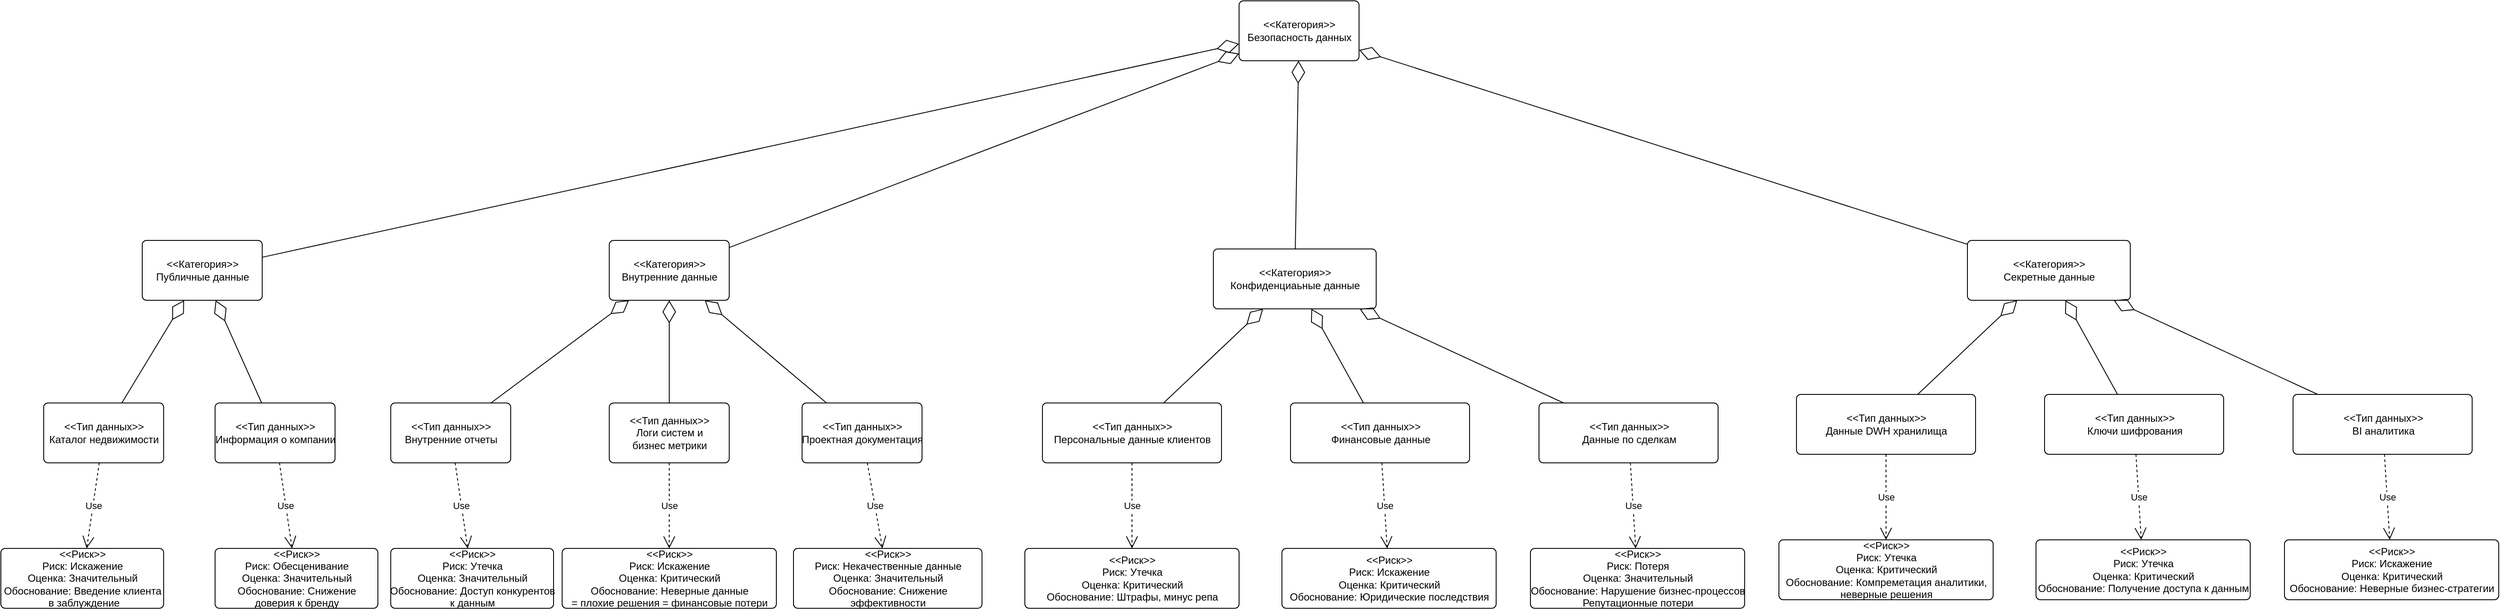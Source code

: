 <mxfile version="20.8.16" type="device"><diagram name="Страница 1" id="jMsG55euEnpvGVKk4Imd"><mxGraphModel dx="1200" dy="775" grid="1" gridSize="10" guides="1" tooltips="1" connect="1" arrows="1" fold="1" page="1" pageScale="1" pageWidth="827" pageHeight="1169" math="0" shadow="0"><root><mxCell id="0"/><mxCell id="1" parent="0"/><mxCell id="2SXcH02CcNR0hw2oJq0D-16" value="" style="endArrow=diamondThin;endFill=0;endSize=24;html=1;rounded=0;" edge="1" parent="1" source="2SXcH02CcNR0hw2oJq0D-24" target="2SXcH02CcNR0hw2oJq0D-23"><mxGeometry width="160" relative="1" as="geometry"><mxPoint x="325.172" y="240" as="sourcePoint"/><mxPoint x="423.571" y="320" as="targetPoint"/></mxGeometry></mxCell><mxCell id="2SXcH02CcNR0hw2oJq0D-17" value="" style="endArrow=diamondThin;endFill=0;endSize=24;html=1;rounded=0;" edge="1" parent="1" source="2SXcH02CcNR0hw2oJq0D-28" target="2SXcH02CcNR0hw2oJq0D-24"><mxGeometry width="160" relative="1" as="geometry"><mxPoint x="220.69" y="100" as="sourcePoint"/><mxPoint x="270.714" y="180" as="targetPoint"/></mxGeometry></mxCell><mxCell id="2SXcH02CcNR0hw2oJq0D-18" value="" style="endArrow=diamondThin;endFill=0;endSize=24;html=1;rounded=0;startArrow=none;" edge="1" parent="1" source="2SXcH02CcNR0hw2oJq0D-26" target="2SXcH02CcNR0hw2oJq0D-24"><mxGeometry width="160" relative="1" as="geometry"><mxPoint x="379.31" y="100" as="sourcePoint"/><mxPoint x="313.571" y="180" as="targetPoint"/></mxGeometry></mxCell><mxCell id="2SXcH02CcNR0hw2oJq0D-19" value="Use" style="endArrow=open;endSize=12;dashed=1;html=1;rounded=0;" edge="1" parent="1" source="2SXcH02CcNR0hw2oJq0D-28" target="2SXcH02CcNR0hw2oJq0D-31"><mxGeometry width="160" relative="1" as="geometry"><mxPoint x="200" y="40" as="sourcePoint"/><mxPoint x="200" y="-70" as="targetPoint"/></mxGeometry></mxCell><mxCell id="2SXcH02CcNR0hw2oJq0D-20" value="Use" style="endArrow=open;endSize=12;dashed=1;html=1;rounded=0;" edge="1" parent="1" source="2SXcH02CcNR0hw2oJq0D-26" target="2SXcH02CcNR0hw2oJq0D-32"><mxGeometry width="160" relative="1" as="geometry"><mxPoint x="400" y="40" as="sourcePoint"/><mxPoint x="210" y="-60" as="targetPoint"/></mxGeometry></mxCell><mxCell id="2SXcH02CcNR0hw2oJq0D-22" value="" style="endArrow=diamondThin;endFill=0;endSize=24;html=1;rounded=0;" edge="1" parent="1" source="2SXcH02CcNR0hw2oJq0D-25" target="2SXcH02CcNR0hw2oJq0D-23"><mxGeometry width="160" relative="1" as="geometry"><mxPoint x="586.897" y="240" as="sourcePoint"/><mxPoint x="494.286" y="320" as="targetPoint"/><Array as="points"/></mxGeometry></mxCell><mxCell id="2SXcH02CcNR0hw2oJq0D-23" value="&amp;lt;&amp;lt;Категория&amp;gt;&amp;gt;&lt;br&gt;Безопасность данных" style="html=1;align=center;verticalAlign=middle;rounded=1;absoluteArcSize=1;arcSize=10;dashed=0;" vertex="1" parent="1"><mxGeometry x="1460" y="210" width="140" height="70" as="geometry"/></mxCell><mxCell id="2SXcH02CcNR0hw2oJq0D-24" value="&amp;lt;&amp;lt;Категория&amp;gt;&amp;gt;&lt;br&gt;Публичные данные" style="html=1;align=center;verticalAlign=middle;rounded=1;absoluteArcSize=1;arcSize=10;dashed=0;" vertex="1" parent="1"><mxGeometry x="180" y="490" width="140" height="70" as="geometry"/></mxCell><mxCell id="2SXcH02CcNR0hw2oJq0D-25" value="&amp;lt;&amp;lt;Категория&amp;gt;&amp;gt;&lt;br&gt;Внутренние данные" style="html=1;align=center;verticalAlign=middle;rounded=1;absoluteArcSize=1;arcSize=10;dashed=0;" vertex="1" parent="1"><mxGeometry x="725" y="490" width="140" height="70" as="geometry"/></mxCell><mxCell id="2SXcH02CcNR0hw2oJq0D-27" value="" style="endArrow=none;endFill=0;endSize=24;html=1;rounded=0;" edge="1" parent="1" target="2SXcH02CcNR0hw2oJq0D-26"><mxGeometry width="160" relative="1" as="geometry"><mxPoint x="314.31" y="740" as="sourcePoint"/><mxPoint x="259.138" y="820" as="targetPoint"/></mxGeometry></mxCell><mxCell id="2SXcH02CcNR0hw2oJq0D-26" value="&amp;lt;&amp;lt;Тип данных&amp;gt;&amp;gt;&lt;br&gt;Информация о компании" style="html=1;align=center;verticalAlign=middle;rounded=1;absoluteArcSize=1;arcSize=10;dashed=0;" vertex="1" parent="1"><mxGeometry x="265" y="680" width="140" height="70" as="geometry"/></mxCell><mxCell id="2SXcH02CcNR0hw2oJq0D-28" value="&amp;lt;&amp;lt;Тип данных&amp;gt;&amp;gt;&lt;br&gt;Каталог недвижимости" style="html=1;align=center;verticalAlign=middle;rounded=1;absoluteArcSize=1;arcSize=10;dashed=0;" vertex="1" parent="1"><mxGeometry x="65" y="680" width="140" height="70" as="geometry"/></mxCell><mxCell id="2SXcH02CcNR0hw2oJq0D-29" value="&amp;lt;&amp;lt;Тип данных&amp;gt;&amp;gt;&lt;br&gt;Логи систем и &lt;br&gt;бизнес метрики" style="html=1;align=center;verticalAlign=middle;rounded=1;absoluteArcSize=1;arcSize=10;dashed=0;" vertex="1" parent="1"><mxGeometry x="725" y="680" width="140" height="70" as="geometry"/></mxCell><mxCell id="2SXcH02CcNR0hw2oJq0D-30" value="&amp;lt;&amp;lt;Тип данных&amp;gt;&amp;gt;&lt;br&gt;Внутренние отчеты" style="html=1;align=center;verticalAlign=middle;rounded=1;absoluteArcSize=1;arcSize=10;dashed=0;" vertex="1" parent="1"><mxGeometry x="470" y="680" width="140" height="70" as="geometry"/></mxCell><mxCell id="2SXcH02CcNR0hw2oJq0D-31" value="&amp;lt;&amp;lt;Риск&amp;gt;&amp;gt;&lt;br&gt;Риск: Искажение&lt;br&gt;Оценка: Значительный&lt;br&gt;Обоснование: Введение клиента&lt;br&gt;&amp;nbsp;в заблуждение" style="html=1;align=center;verticalAlign=middle;rounded=1;absoluteArcSize=1;arcSize=10;dashed=0;" vertex="1" parent="1"><mxGeometry x="15" y="850" width="190" height="70" as="geometry"/></mxCell><mxCell id="2SXcH02CcNR0hw2oJq0D-32" value="&amp;lt;&amp;lt;Риск&amp;gt;&amp;gt;&lt;br&gt;Риск:&amp;nbsp;Обесценивание&lt;br&gt;Оценка: Значительный&lt;br&gt;Обоснование: Снижение &lt;br&gt;доверия к бренду" style="html=1;align=center;verticalAlign=middle;rounded=1;absoluteArcSize=1;arcSize=10;dashed=0;" vertex="1" parent="1"><mxGeometry x="265" y="850" width="190" height="70" as="geometry"/></mxCell><mxCell id="2SXcH02CcNR0hw2oJq0D-33" value="" style="endArrow=diamondThin;endFill=0;endSize=24;html=1;rounded=0;" edge="1" parent="1" source="2SXcH02CcNR0hw2oJq0D-30" target="2SXcH02CcNR0hw2oJq0D-25"><mxGeometry width="160" relative="1" as="geometry"><mxPoint x="677" y="250" as="sourcePoint"/><mxPoint x="533" y="330" as="targetPoint"/></mxGeometry></mxCell><mxCell id="2SXcH02CcNR0hw2oJq0D-34" value="" style="endArrow=diamondThin;endFill=0;endSize=24;html=1;rounded=0;" edge="1" parent="1" source="2SXcH02CcNR0hw2oJq0D-29" target="2SXcH02CcNR0hw2oJq0D-25"><mxGeometry width="160" relative="1" as="geometry"><mxPoint x="645" y="120" as="sourcePoint"/><mxPoint x="705" y="180" as="targetPoint"/></mxGeometry></mxCell><mxCell id="2SXcH02CcNR0hw2oJq0D-35" value="&amp;lt;&amp;lt;Риск&amp;gt;&amp;gt;&lt;br&gt;Риск:&amp;nbsp;Утечка&lt;br&gt;Оценка: Значительный&lt;br&gt;Обоснование: Доступ конкурентов &lt;br&gt;к данным" style="html=1;align=center;verticalAlign=middle;rounded=1;absoluteArcSize=1;arcSize=10;dashed=0;" vertex="1" parent="1"><mxGeometry x="470" y="850" width="190" height="70" as="geometry"/></mxCell><mxCell id="2SXcH02CcNR0hw2oJq0D-36" value="Use" style="endArrow=open;endSize=12;dashed=1;html=1;rounded=0;" edge="1" parent="1" source="2SXcH02CcNR0hw2oJq0D-30" target="2SXcH02CcNR0hw2oJq0D-35"><mxGeometry width="160" relative="1" as="geometry"><mxPoint x="410" y="50" as="sourcePoint"/><mxPoint x="410" y="-70" as="targetPoint"/></mxGeometry></mxCell><mxCell id="2SXcH02CcNR0hw2oJq0D-37" value="&amp;lt;&amp;lt;Риск&amp;gt;&amp;gt;&lt;br&gt;Риск:&amp;nbsp;Искажение&lt;br&gt;Оценка: Критический&lt;br&gt;Обоснование: Неверные данные &lt;br&gt;= плохие решения = финансовые потери" style="html=1;align=center;verticalAlign=middle;rounded=1;absoluteArcSize=1;arcSize=10;dashed=0;" vertex="1" parent="1"><mxGeometry x="670" y="850" width="250" height="70" as="geometry"/></mxCell><mxCell id="2SXcH02CcNR0hw2oJq0D-38" value="Use" style="endArrow=open;endSize=12;dashed=1;html=1;rounded=0;" edge="1" parent="1" source="2SXcH02CcNR0hw2oJq0D-39" target="2SXcH02CcNR0hw2oJq0D-40"><mxGeometry width="160" relative="1" as="geometry"><mxPoint x="555.147" y="760" as="sourcePoint"/><mxPoint x="569.853" y="860" as="targetPoint"/></mxGeometry></mxCell><mxCell id="2SXcH02CcNR0hw2oJq0D-39" value="&amp;lt;&amp;lt;Тип данных&amp;gt;&amp;gt;&lt;br&gt;Проектная документация" style="html=1;align=center;verticalAlign=middle;rounded=1;absoluteArcSize=1;arcSize=10;dashed=0;" vertex="1" parent="1"><mxGeometry x="950" y="680" width="140" height="70" as="geometry"/></mxCell><mxCell id="2SXcH02CcNR0hw2oJq0D-40" value="&amp;lt;&amp;lt;Риск&amp;gt;&amp;gt;&lt;br&gt;Риск:&amp;nbsp;Некачественные данные&lt;br&gt;Оценка: Значительный&lt;br&gt;Обоснование: Снижение &lt;br&gt;эффективности" style="html=1;align=center;verticalAlign=middle;rounded=1;absoluteArcSize=1;arcSize=10;dashed=0;" vertex="1" parent="1"><mxGeometry x="940" y="850" width="220" height="70" as="geometry"/></mxCell><mxCell id="2SXcH02CcNR0hw2oJq0D-41" value="Use" style="endArrow=open;endSize=12;dashed=1;html=1;rounded=0;" edge="1" parent="1" source="2SXcH02CcNR0hw2oJq0D-29" target="2SXcH02CcNR0hw2oJq0D-37"><mxGeometry width="160" relative="1" as="geometry"><mxPoint x="1025.147" y="760" as="sourcePoint"/><mxPoint x="1039.853" y="860" as="targetPoint"/></mxGeometry></mxCell><mxCell id="2SXcH02CcNR0hw2oJq0D-43" value="" style="endArrow=diamondThin;endFill=0;endSize=24;html=1;rounded=0;" edge="1" parent="1" source="2SXcH02CcNR0hw2oJq0D-39" target="2SXcH02CcNR0hw2oJq0D-25"><mxGeometry width="160" relative="1" as="geometry"><mxPoint x="762.763" y="690" as="sourcePoint"/><mxPoint x="652.237" y="570.0" as="targetPoint"/></mxGeometry></mxCell><mxCell id="2SXcH02CcNR0hw2oJq0D-44" value="&amp;lt;&amp;lt;Категория&amp;gt;&amp;gt;&lt;br&gt;Конфиденциаьные данные" style="html=1;align=center;verticalAlign=middle;rounded=1;absoluteArcSize=1;arcSize=10;dashed=0;" vertex="1" parent="1"><mxGeometry x="1430" y="500" width="190" height="70" as="geometry"/></mxCell><mxCell id="2SXcH02CcNR0hw2oJq0D-45" value="" style="endArrow=diamondThin;endFill=0;endSize=24;html=1;rounded=0;" edge="1" parent="1" source="2SXcH02CcNR0hw2oJq0D-44" target="2SXcH02CcNR0hw2oJq0D-23"><mxGeometry width="160" relative="1" as="geometry"><mxPoint x="738.519" y="500" as="sourcePoint"/><mxPoint x="866.667" y="330" as="targetPoint"/><Array as="points"/></mxGeometry></mxCell><mxCell id="2SXcH02CcNR0hw2oJq0D-46" value="&amp;lt;&amp;lt;Тип данных&amp;gt;&amp;gt;&lt;br&gt;Персональные данные клиентов" style="html=1;align=center;verticalAlign=middle;rounded=1;absoluteArcSize=1;arcSize=10;dashed=0;" vertex="1" parent="1"><mxGeometry x="1230.5" y="680" width="209" height="70" as="geometry"/></mxCell><mxCell id="2SXcH02CcNR0hw2oJq0D-47" value="" style="endArrow=diamondThin;endFill=0;endSize=24;html=1;rounded=0;" edge="1" parent="1" source="2SXcH02CcNR0hw2oJq0D-46" target="2SXcH02CcNR0hw2oJq0D-44"><mxGeometry width="160" relative="1" as="geometry"><mxPoint x="988.553" y="690" as="sourcePoint"/><mxPoint x="846.447" y="570" as="targetPoint"/></mxGeometry></mxCell><mxCell id="2SXcH02CcNR0hw2oJq0D-48" value="&amp;lt;&amp;lt;Риск&amp;gt;&amp;gt;&lt;br&gt;Риск:&amp;nbsp;Утечка&lt;br&gt;Оценка: Критический&lt;br&gt;Обоснование: Штрафы, минус репа" style="html=1;align=center;verticalAlign=middle;rounded=1;absoluteArcSize=1;arcSize=10;dashed=0;" vertex="1" parent="1"><mxGeometry x="1210" y="850" width="250" height="70" as="geometry"/></mxCell><mxCell id="2SXcH02CcNR0hw2oJq0D-49" value="Use" style="endArrow=open;endSize=12;dashed=1;html=1;rounded=0;" edge="1" parent="1" source="2SXcH02CcNR0hw2oJq0D-46" target="2SXcH02CcNR0hw2oJq0D-48"><mxGeometry width="160" relative="1" as="geometry"><mxPoint x="1036.176" y="760" as="sourcePoint"/><mxPoint x="1053.824" y="860" as="targetPoint"/></mxGeometry></mxCell><mxCell id="2SXcH02CcNR0hw2oJq0D-50" value="&amp;lt;&amp;lt;Тип данных&amp;gt;&amp;gt;&lt;br&gt;Финансовые данные" style="html=1;align=center;verticalAlign=middle;rounded=1;absoluteArcSize=1;arcSize=10;dashed=0;" vertex="1" parent="1"><mxGeometry x="1520" y="680" width="209" height="70" as="geometry"/></mxCell><mxCell id="2SXcH02CcNR0hw2oJq0D-51" value="" style="endArrow=diamondThin;endFill=0;endSize=24;html=1;rounded=0;" edge="1" parent="1" source="2SXcH02CcNR0hw2oJq0D-50" target="2SXcH02CcNR0hw2oJq0D-44"><mxGeometry width="160" relative="1" as="geometry"><mxPoint x="1381.944" y="690" as="sourcePoint"/><mxPoint x="1498.056" y="580" as="targetPoint"/></mxGeometry></mxCell><mxCell id="2SXcH02CcNR0hw2oJq0D-52" value="&amp;lt;&amp;lt;Риск&amp;gt;&amp;gt;&lt;br&gt;Риск:&amp;nbsp;Искажение&lt;br&gt;Оценка: Критический&lt;br&gt;Обоснование: Юридические последствия" style="html=1;align=center;verticalAlign=middle;rounded=1;absoluteArcSize=1;arcSize=10;dashed=0;" vertex="1" parent="1"><mxGeometry x="1510" y="850" width="250" height="70" as="geometry"/></mxCell><mxCell id="2SXcH02CcNR0hw2oJq0D-53" value="Use" style="endArrow=open;endSize=12;dashed=1;html=1;rounded=0;" edge="1" parent="1" source="2SXcH02CcNR0hw2oJq0D-50" target="2SXcH02CcNR0hw2oJq0D-52"><mxGeometry width="160" relative="1" as="geometry"><mxPoint x="1345" y="760" as="sourcePoint"/><mxPoint x="1345" y="860" as="targetPoint"/></mxGeometry></mxCell><mxCell id="2SXcH02CcNR0hw2oJq0D-54" value="&amp;lt;&amp;lt;Тип данных&amp;gt;&amp;gt;&lt;br&gt;Данные по сделкам" style="html=1;align=center;verticalAlign=middle;rounded=1;absoluteArcSize=1;arcSize=10;dashed=0;" vertex="1" parent="1"><mxGeometry x="1810" y="680" width="209" height="70" as="geometry"/></mxCell><mxCell id="2SXcH02CcNR0hw2oJq0D-55" value="&amp;lt;&amp;lt;Риск&amp;gt;&amp;gt;&lt;br&gt;Риск: Потеря&lt;br&gt;Оценка: Значительный&lt;br&gt;Обоснование: Нарушение бизнес-процессов&lt;br&gt;Репутационные потери" style="html=1;align=center;verticalAlign=middle;rounded=1;absoluteArcSize=1;arcSize=10;dashed=0;" vertex="1" parent="1"><mxGeometry x="1800" y="850" width="250" height="70" as="geometry"/></mxCell><mxCell id="2SXcH02CcNR0hw2oJq0D-56" value="Use" style="endArrow=open;endSize=12;dashed=1;html=1;rounded=0;" edge="1" parent="1" source="2SXcH02CcNR0hw2oJq0D-54" target="2SXcH02CcNR0hw2oJq0D-55"><mxGeometry width="160" relative="1" as="geometry"><mxPoint x="1636.662" y="760" as="sourcePoint"/><mxPoint x="1642.838" y="860" as="targetPoint"/></mxGeometry></mxCell><mxCell id="2SXcH02CcNR0hw2oJq0D-57" value="" style="endArrow=diamondThin;endFill=0;endSize=24;html=1;rounded=0;" edge="1" parent="1" source="2SXcH02CcNR0hw2oJq0D-54" target="2SXcH02CcNR0hw2oJq0D-44"><mxGeometry width="160" relative="1" as="geometry"><mxPoint x="1615.153" y="690" as="sourcePoint"/><mxPoint x="1554.347" y="580.0" as="targetPoint"/></mxGeometry></mxCell><mxCell id="2SXcH02CcNR0hw2oJq0D-60" value="&amp;lt;&amp;lt;Категория&amp;gt;&amp;gt;&lt;br&gt;Секретные данные" style="html=1;align=center;verticalAlign=middle;rounded=1;absoluteArcSize=1;arcSize=10;dashed=0;" vertex="1" parent="1"><mxGeometry x="2310" y="490" width="190" height="70" as="geometry"/></mxCell><mxCell id="2SXcH02CcNR0hw2oJq0D-61" value="&amp;lt;&amp;lt;Тип данных&amp;gt;&amp;gt;&lt;br&gt;Данные DWH хранилища" style="html=1;align=center;verticalAlign=middle;rounded=1;absoluteArcSize=1;arcSize=10;dashed=0;" vertex="1" parent="1"><mxGeometry x="2110.5" y="670" width="209" height="70" as="geometry"/></mxCell><mxCell id="2SXcH02CcNR0hw2oJq0D-62" value="" style="endArrow=diamondThin;endFill=0;endSize=24;html=1;rounded=0;" edge="1" parent="1" source="2SXcH02CcNR0hw2oJq0D-61" target="2SXcH02CcNR0hw2oJq0D-60"><mxGeometry width="160" relative="1" as="geometry"><mxPoint x="1868.553" y="680" as="sourcePoint"/><mxPoint x="1726.447" y="560" as="targetPoint"/></mxGeometry></mxCell><mxCell id="2SXcH02CcNR0hw2oJq0D-63" value="&amp;lt;&amp;lt;Риск&amp;gt;&amp;gt;&lt;br&gt;Риск:&amp;nbsp;Утечка&lt;br&gt;Оценка: Критический&lt;br&gt;Обоснование: Компреметация аналитики, &lt;br&gt;неверные решения" style="html=1;align=center;verticalAlign=middle;rounded=1;absoluteArcSize=1;arcSize=10;dashed=0;" vertex="1" parent="1"><mxGeometry x="2090" y="840" width="250" height="70" as="geometry"/></mxCell><mxCell id="2SXcH02CcNR0hw2oJq0D-64" value="Use" style="endArrow=open;endSize=12;dashed=1;html=1;rounded=0;" edge="1" parent="1" source="2SXcH02CcNR0hw2oJq0D-61" target="2SXcH02CcNR0hw2oJq0D-63"><mxGeometry width="160" relative="1" as="geometry"><mxPoint x="1916.176" y="750" as="sourcePoint"/><mxPoint x="1933.824" y="850" as="targetPoint"/></mxGeometry></mxCell><mxCell id="2SXcH02CcNR0hw2oJq0D-65" value="&amp;lt;&amp;lt;Тип данных&amp;gt;&amp;gt;&lt;br&gt;Ключи шифрования" style="html=1;align=center;verticalAlign=middle;rounded=1;absoluteArcSize=1;arcSize=10;dashed=0;" vertex="1" parent="1"><mxGeometry x="2400" y="670" width="209" height="70" as="geometry"/></mxCell><mxCell id="2SXcH02CcNR0hw2oJq0D-66" value="" style="endArrow=diamondThin;endFill=0;endSize=24;html=1;rounded=0;" edge="1" parent="1" source="2SXcH02CcNR0hw2oJq0D-65" target="2SXcH02CcNR0hw2oJq0D-60"><mxGeometry width="160" relative="1" as="geometry"><mxPoint x="2261.944" y="680" as="sourcePoint"/><mxPoint x="2378.056" y="570" as="targetPoint"/></mxGeometry></mxCell><mxCell id="2SXcH02CcNR0hw2oJq0D-67" value="&amp;lt;&amp;lt;Риск&amp;gt;&amp;gt;&lt;br&gt;Риск:&amp;nbsp;Утечка&lt;br&gt;Оценка: Критический&lt;br&gt;Обоснование: Получение доступа к данным" style="html=1;align=center;verticalAlign=middle;rounded=1;absoluteArcSize=1;arcSize=10;dashed=0;" vertex="1" parent="1"><mxGeometry x="2390" y="840" width="250" height="70" as="geometry"/></mxCell><mxCell id="2SXcH02CcNR0hw2oJq0D-68" value="Use" style="endArrow=open;endSize=12;dashed=1;html=1;rounded=0;" edge="1" parent="1" source="2SXcH02CcNR0hw2oJq0D-65" target="2SXcH02CcNR0hw2oJq0D-67"><mxGeometry width="160" relative="1" as="geometry"><mxPoint x="2225" y="750" as="sourcePoint"/><mxPoint x="2225" y="850" as="targetPoint"/></mxGeometry></mxCell><mxCell id="2SXcH02CcNR0hw2oJq0D-69" value="&amp;lt;&amp;lt;Тип данных&amp;gt;&amp;gt;&lt;br&gt;BI аналитика" style="html=1;align=center;verticalAlign=middle;rounded=1;absoluteArcSize=1;arcSize=10;dashed=0;" vertex="1" parent="1"><mxGeometry x="2690" y="670" width="209" height="70" as="geometry"/></mxCell><mxCell id="2SXcH02CcNR0hw2oJq0D-70" value="&amp;lt;&amp;lt;Риск&amp;gt;&amp;gt;&lt;br&gt;Риск: Искажение&lt;br&gt;Оценка: Критический&lt;br&gt;Обоснование: Неверные бизнес-стратегии" style="html=1;align=center;verticalAlign=middle;rounded=1;absoluteArcSize=1;arcSize=10;dashed=0;" vertex="1" parent="1"><mxGeometry x="2680" y="840" width="250" height="70" as="geometry"/></mxCell><mxCell id="2SXcH02CcNR0hw2oJq0D-71" value="Use" style="endArrow=open;endSize=12;dashed=1;html=1;rounded=0;" edge="1" parent="1" source="2SXcH02CcNR0hw2oJq0D-69" target="2SXcH02CcNR0hw2oJq0D-70"><mxGeometry width="160" relative="1" as="geometry"><mxPoint x="2516.662" y="750" as="sourcePoint"/><mxPoint x="2522.838" y="850" as="targetPoint"/></mxGeometry></mxCell><mxCell id="2SXcH02CcNR0hw2oJq0D-72" value="" style="endArrow=diamondThin;endFill=0;endSize=24;html=1;rounded=0;" edge="1" parent="1" source="2SXcH02CcNR0hw2oJq0D-69" target="2SXcH02CcNR0hw2oJq0D-60"><mxGeometry width="160" relative="1" as="geometry"><mxPoint x="2495.153" y="680" as="sourcePoint"/><mxPoint x="2434.347" y="570.0" as="targetPoint"/></mxGeometry></mxCell><mxCell id="2SXcH02CcNR0hw2oJq0D-73" value="" style="endArrow=diamondThin;endFill=0;endSize=24;html=1;rounded=0;" edge="1" parent="1" source="2SXcH02CcNR0hw2oJq0D-60" target="2SXcH02CcNR0hw2oJq0D-23"><mxGeometry width="160" relative="1" as="geometry"><mxPoint x="1535.603" y="510" as="sourcePoint"/><mxPoint x="1539.397" y="290" as="targetPoint"/><Array as="points"/></mxGeometry></mxCell></root></mxGraphModel></diagram></mxfile>